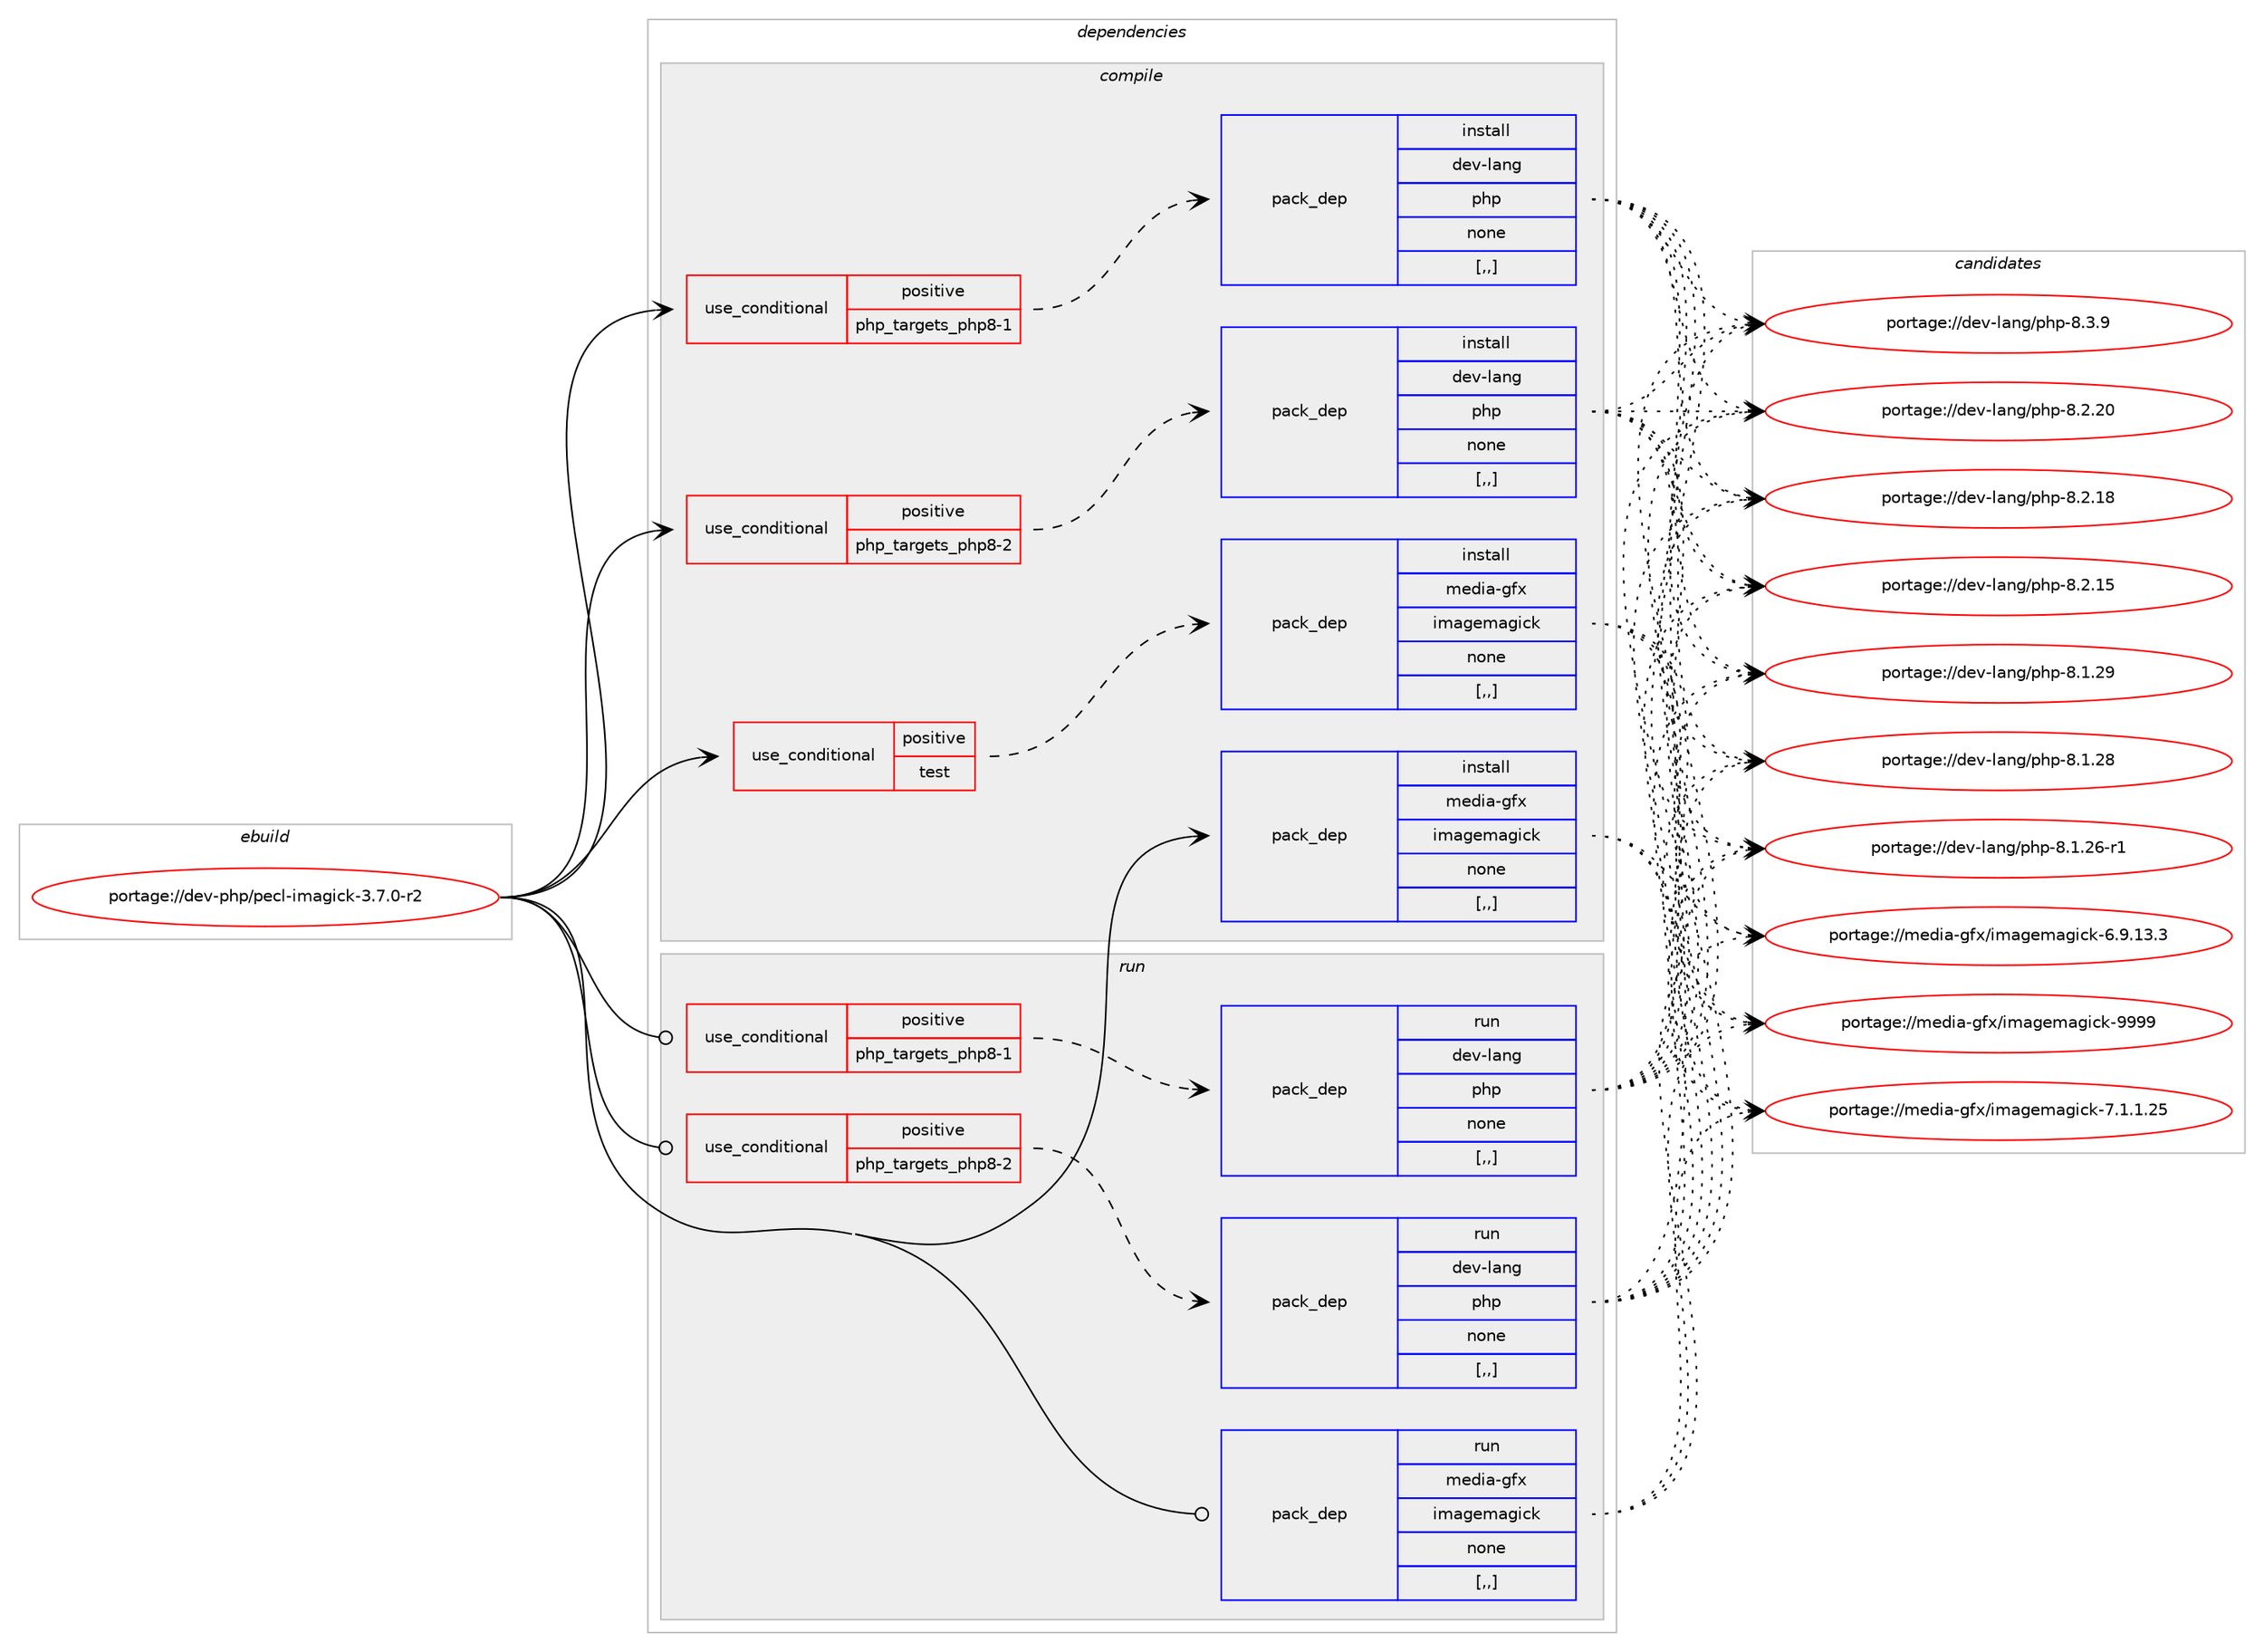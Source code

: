 digraph prolog {

# *************
# Graph options
# *************

newrank=true;
concentrate=true;
compound=true;
graph [rankdir=LR,fontname=Helvetica,fontsize=10,ranksep=1.5];#, ranksep=2.5, nodesep=0.2];
edge  [arrowhead=vee];
node  [fontname=Helvetica,fontsize=10];

# **********
# The ebuild
# **********

subgraph cluster_leftcol {
color=gray;
label=<<i>ebuild</i>>;
id [label="portage://dev-php/pecl-imagick-3.7.0-r2", color=red, width=4, href="../dev-php/pecl-imagick-3.7.0-r2.svg"];
}

# ****************
# The dependencies
# ****************

subgraph cluster_midcol {
color=gray;
label=<<i>dependencies</i>>;
subgraph cluster_compile {
fillcolor="#eeeeee";
style=filled;
label=<<i>compile</i>>;
subgraph cond30248 {
dependency140358 [label=<<TABLE BORDER="0" CELLBORDER="1" CELLSPACING="0" CELLPADDING="4"><TR><TD ROWSPAN="3" CELLPADDING="10">use_conditional</TD></TR><TR><TD>positive</TD></TR><TR><TD>php_targets_php8-1</TD></TR></TABLE>>, shape=none, color=red];
subgraph pack108875 {
dependency140359 [label=<<TABLE BORDER="0" CELLBORDER="1" CELLSPACING="0" CELLPADDING="4" WIDTH="220"><TR><TD ROWSPAN="6" CELLPADDING="30">pack_dep</TD></TR><TR><TD WIDTH="110">install</TD></TR><TR><TD>dev-lang</TD></TR><TR><TD>php</TD></TR><TR><TD>none</TD></TR><TR><TD>[,,]</TD></TR></TABLE>>, shape=none, color=blue];
}
dependency140358:e -> dependency140359:w [weight=20,style="dashed",arrowhead="vee"];
}
id:e -> dependency140358:w [weight=20,style="solid",arrowhead="vee"];
subgraph cond30249 {
dependency140360 [label=<<TABLE BORDER="0" CELLBORDER="1" CELLSPACING="0" CELLPADDING="4"><TR><TD ROWSPAN="3" CELLPADDING="10">use_conditional</TD></TR><TR><TD>positive</TD></TR><TR><TD>php_targets_php8-2</TD></TR></TABLE>>, shape=none, color=red];
subgraph pack108876 {
dependency140361 [label=<<TABLE BORDER="0" CELLBORDER="1" CELLSPACING="0" CELLPADDING="4" WIDTH="220"><TR><TD ROWSPAN="6" CELLPADDING="30">pack_dep</TD></TR><TR><TD WIDTH="110">install</TD></TR><TR><TD>dev-lang</TD></TR><TR><TD>php</TD></TR><TR><TD>none</TD></TR><TR><TD>[,,]</TD></TR></TABLE>>, shape=none, color=blue];
}
dependency140360:e -> dependency140361:w [weight=20,style="dashed",arrowhead="vee"];
}
id:e -> dependency140360:w [weight=20,style="solid",arrowhead="vee"];
subgraph cond30250 {
dependency140362 [label=<<TABLE BORDER="0" CELLBORDER="1" CELLSPACING="0" CELLPADDING="4"><TR><TD ROWSPAN="3" CELLPADDING="10">use_conditional</TD></TR><TR><TD>positive</TD></TR><TR><TD>test</TD></TR></TABLE>>, shape=none, color=red];
subgraph pack108877 {
dependency140363 [label=<<TABLE BORDER="0" CELLBORDER="1" CELLSPACING="0" CELLPADDING="4" WIDTH="220"><TR><TD ROWSPAN="6" CELLPADDING="30">pack_dep</TD></TR><TR><TD WIDTH="110">install</TD></TR><TR><TD>media-gfx</TD></TR><TR><TD>imagemagick</TD></TR><TR><TD>none</TD></TR><TR><TD>[,,]</TD></TR></TABLE>>, shape=none, color=blue];
}
dependency140362:e -> dependency140363:w [weight=20,style="dashed",arrowhead="vee"];
}
id:e -> dependency140362:w [weight=20,style="solid",arrowhead="vee"];
subgraph pack108878 {
dependency140364 [label=<<TABLE BORDER="0" CELLBORDER="1" CELLSPACING="0" CELLPADDING="4" WIDTH="220"><TR><TD ROWSPAN="6" CELLPADDING="30">pack_dep</TD></TR><TR><TD WIDTH="110">install</TD></TR><TR><TD>media-gfx</TD></TR><TR><TD>imagemagick</TD></TR><TR><TD>none</TD></TR><TR><TD>[,,]</TD></TR></TABLE>>, shape=none, color=blue];
}
id:e -> dependency140364:w [weight=20,style="solid",arrowhead="vee"];
}
subgraph cluster_compileandrun {
fillcolor="#eeeeee";
style=filled;
label=<<i>compile and run</i>>;
}
subgraph cluster_run {
fillcolor="#eeeeee";
style=filled;
label=<<i>run</i>>;
subgraph cond30251 {
dependency140365 [label=<<TABLE BORDER="0" CELLBORDER="1" CELLSPACING="0" CELLPADDING="4"><TR><TD ROWSPAN="3" CELLPADDING="10">use_conditional</TD></TR><TR><TD>positive</TD></TR><TR><TD>php_targets_php8-1</TD></TR></TABLE>>, shape=none, color=red];
subgraph pack108879 {
dependency140366 [label=<<TABLE BORDER="0" CELLBORDER="1" CELLSPACING="0" CELLPADDING="4" WIDTH="220"><TR><TD ROWSPAN="6" CELLPADDING="30">pack_dep</TD></TR><TR><TD WIDTH="110">run</TD></TR><TR><TD>dev-lang</TD></TR><TR><TD>php</TD></TR><TR><TD>none</TD></TR><TR><TD>[,,]</TD></TR></TABLE>>, shape=none, color=blue];
}
dependency140365:e -> dependency140366:w [weight=20,style="dashed",arrowhead="vee"];
}
id:e -> dependency140365:w [weight=20,style="solid",arrowhead="odot"];
subgraph cond30252 {
dependency140367 [label=<<TABLE BORDER="0" CELLBORDER="1" CELLSPACING="0" CELLPADDING="4"><TR><TD ROWSPAN="3" CELLPADDING="10">use_conditional</TD></TR><TR><TD>positive</TD></TR><TR><TD>php_targets_php8-2</TD></TR></TABLE>>, shape=none, color=red];
subgraph pack108880 {
dependency140368 [label=<<TABLE BORDER="0" CELLBORDER="1" CELLSPACING="0" CELLPADDING="4" WIDTH="220"><TR><TD ROWSPAN="6" CELLPADDING="30">pack_dep</TD></TR><TR><TD WIDTH="110">run</TD></TR><TR><TD>dev-lang</TD></TR><TR><TD>php</TD></TR><TR><TD>none</TD></TR><TR><TD>[,,]</TD></TR></TABLE>>, shape=none, color=blue];
}
dependency140367:e -> dependency140368:w [weight=20,style="dashed",arrowhead="vee"];
}
id:e -> dependency140367:w [weight=20,style="solid",arrowhead="odot"];
subgraph pack108881 {
dependency140369 [label=<<TABLE BORDER="0" CELLBORDER="1" CELLSPACING="0" CELLPADDING="4" WIDTH="220"><TR><TD ROWSPAN="6" CELLPADDING="30">pack_dep</TD></TR><TR><TD WIDTH="110">run</TD></TR><TR><TD>media-gfx</TD></TR><TR><TD>imagemagick</TD></TR><TR><TD>none</TD></TR><TR><TD>[,,]</TD></TR></TABLE>>, shape=none, color=blue];
}
id:e -> dependency140369:w [weight=20,style="solid",arrowhead="odot"];
}
}

# **************
# The candidates
# **************

subgraph cluster_choices {
rank=same;
color=gray;
label=<<i>candidates</i>>;

subgraph choice108875 {
color=black;
nodesep=1;
choice100101118451089711010347112104112455646514657 [label="portage://dev-lang/php-8.3.9", color=red, width=4,href="../dev-lang/php-8.3.9.svg"];
choice10010111845108971101034711210411245564650465048 [label="portage://dev-lang/php-8.2.20", color=red, width=4,href="../dev-lang/php-8.2.20.svg"];
choice10010111845108971101034711210411245564650464956 [label="portage://dev-lang/php-8.2.18", color=red, width=4,href="../dev-lang/php-8.2.18.svg"];
choice10010111845108971101034711210411245564650464953 [label="portage://dev-lang/php-8.2.15", color=red, width=4,href="../dev-lang/php-8.2.15.svg"];
choice10010111845108971101034711210411245564649465057 [label="portage://dev-lang/php-8.1.29", color=red, width=4,href="../dev-lang/php-8.1.29.svg"];
choice10010111845108971101034711210411245564649465056 [label="portage://dev-lang/php-8.1.28", color=red, width=4,href="../dev-lang/php-8.1.28.svg"];
choice100101118451089711010347112104112455646494650544511449 [label="portage://dev-lang/php-8.1.26-r1", color=red, width=4,href="../dev-lang/php-8.1.26-r1.svg"];
dependency140359:e -> choice100101118451089711010347112104112455646514657:w [style=dotted,weight="100"];
dependency140359:e -> choice10010111845108971101034711210411245564650465048:w [style=dotted,weight="100"];
dependency140359:e -> choice10010111845108971101034711210411245564650464956:w [style=dotted,weight="100"];
dependency140359:e -> choice10010111845108971101034711210411245564650464953:w [style=dotted,weight="100"];
dependency140359:e -> choice10010111845108971101034711210411245564649465057:w [style=dotted,weight="100"];
dependency140359:e -> choice10010111845108971101034711210411245564649465056:w [style=dotted,weight="100"];
dependency140359:e -> choice100101118451089711010347112104112455646494650544511449:w [style=dotted,weight="100"];
}
subgraph choice108876 {
color=black;
nodesep=1;
choice100101118451089711010347112104112455646514657 [label="portage://dev-lang/php-8.3.9", color=red, width=4,href="../dev-lang/php-8.3.9.svg"];
choice10010111845108971101034711210411245564650465048 [label="portage://dev-lang/php-8.2.20", color=red, width=4,href="../dev-lang/php-8.2.20.svg"];
choice10010111845108971101034711210411245564650464956 [label="portage://dev-lang/php-8.2.18", color=red, width=4,href="../dev-lang/php-8.2.18.svg"];
choice10010111845108971101034711210411245564650464953 [label="portage://dev-lang/php-8.2.15", color=red, width=4,href="../dev-lang/php-8.2.15.svg"];
choice10010111845108971101034711210411245564649465057 [label="portage://dev-lang/php-8.1.29", color=red, width=4,href="../dev-lang/php-8.1.29.svg"];
choice10010111845108971101034711210411245564649465056 [label="portage://dev-lang/php-8.1.28", color=red, width=4,href="../dev-lang/php-8.1.28.svg"];
choice100101118451089711010347112104112455646494650544511449 [label="portage://dev-lang/php-8.1.26-r1", color=red, width=4,href="../dev-lang/php-8.1.26-r1.svg"];
dependency140361:e -> choice100101118451089711010347112104112455646514657:w [style=dotted,weight="100"];
dependency140361:e -> choice10010111845108971101034711210411245564650465048:w [style=dotted,weight="100"];
dependency140361:e -> choice10010111845108971101034711210411245564650464956:w [style=dotted,weight="100"];
dependency140361:e -> choice10010111845108971101034711210411245564650464953:w [style=dotted,weight="100"];
dependency140361:e -> choice10010111845108971101034711210411245564649465057:w [style=dotted,weight="100"];
dependency140361:e -> choice10010111845108971101034711210411245564649465056:w [style=dotted,weight="100"];
dependency140361:e -> choice100101118451089711010347112104112455646494650544511449:w [style=dotted,weight="100"];
}
subgraph choice108877 {
color=black;
nodesep=1;
choice1091011001059745103102120471051099710310110997103105991074557575757 [label="portage://media-gfx/imagemagick-9999", color=red, width=4,href="../media-gfx/imagemagick-9999.svg"];
choice109101100105974510310212047105109971031011099710310599107455546494649465053 [label="portage://media-gfx/imagemagick-7.1.1.25", color=red, width=4,href="../media-gfx/imagemagick-7.1.1.25.svg"];
choice109101100105974510310212047105109971031011099710310599107455446574649514651 [label="portage://media-gfx/imagemagick-6.9.13.3", color=red, width=4,href="../media-gfx/imagemagick-6.9.13.3.svg"];
dependency140363:e -> choice1091011001059745103102120471051099710310110997103105991074557575757:w [style=dotted,weight="100"];
dependency140363:e -> choice109101100105974510310212047105109971031011099710310599107455546494649465053:w [style=dotted,weight="100"];
dependency140363:e -> choice109101100105974510310212047105109971031011099710310599107455446574649514651:w [style=dotted,weight="100"];
}
subgraph choice108878 {
color=black;
nodesep=1;
choice1091011001059745103102120471051099710310110997103105991074557575757 [label="portage://media-gfx/imagemagick-9999", color=red, width=4,href="../media-gfx/imagemagick-9999.svg"];
choice109101100105974510310212047105109971031011099710310599107455546494649465053 [label="portage://media-gfx/imagemagick-7.1.1.25", color=red, width=4,href="../media-gfx/imagemagick-7.1.1.25.svg"];
choice109101100105974510310212047105109971031011099710310599107455446574649514651 [label="portage://media-gfx/imagemagick-6.9.13.3", color=red, width=4,href="../media-gfx/imagemagick-6.9.13.3.svg"];
dependency140364:e -> choice1091011001059745103102120471051099710310110997103105991074557575757:w [style=dotted,weight="100"];
dependency140364:e -> choice109101100105974510310212047105109971031011099710310599107455546494649465053:w [style=dotted,weight="100"];
dependency140364:e -> choice109101100105974510310212047105109971031011099710310599107455446574649514651:w [style=dotted,weight="100"];
}
subgraph choice108879 {
color=black;
nodesep=1;
choice100101118451089711010347112104112455646514657 [label="portage://dev-lang/php-8.3.9", color=red, width=4,href="../dev-lang/php-8.3.9.svg"];
choice10010111845108971101034711210411245564650465048 [label="portage://dev-lang/php-8.2.20", color=red, width=4,href="../dev-lang/php-8.2.20.svg"];
choice10010111845108971101034711210411245564650464956 [label="portage://dev-lang/php-8.2.18", color=red, width=4,href="../dev-lang/php-8.2.18.svg"];
choice10010111845108971101034711210411245564650464953 [label="portage://dev-lang/php-8.2.15", color=red, width=4,href="../dev-lang/php-8.2.15.svg"];
choice10010111845108971101034711210411245564649465057 [label="portage://dev-lang/php-8.1.29", color=red, width=4,href="../dev-lang/php-8.1.29.svg"];
choice10010111845108971101034711210411245564649465056 [label="portage://dev-lang/php-8.1.28", color=red, width=4,href="../dev-lang/php-8.1.28.svg"];
choice100101118451089711010347112104112455646494650544511449 [label="portage://dev-lang/php-8.1.26-r1", color=red, width=4,href="../dev-lang/php-8.1.26-r1.svg"];
dependency140366:e -> choice100101118451089711010347112104112455646514657:w [style=dotted,weight="100"];
dependency140366:e -> choice10010111845108971101034711210411245564650465048:w [style=dotted,weight="100"];
dependency140366:e -> choice10010111845108971101034711210411245564650464956:w [style=dotted,weight="100"];
dependency140366:e -> choice10010111845108971101034711210411245564650464953:w [style=dotted,weight="100"];
dependency140366:e -> choice10010111845108971101034711210411245564649465057:w [style=dotted,weight="100"];
dependency140366:e -> choice10010111845108971101034711210411245564649465056:w [style=dotted,weight="100"];
dependency140366:e -> choice100101118451089711010347112104112455646494650544511449:w [style=dotted,weight="100"];
}
subgraph choice108880 {
color=black;
nodesep=1;
choice100101118451089711010347112104112455646514657 [label="portage://dev-lang/php-8.3.9", color=red, width=4,href="../dev-lang/php-8.3.9.svg"];
choice10010111845108971101034711210411245564650465048 [label="portage://dev-lang/php-8.2.20", color=red, width=4,href="../dev-lang/php-8.2.20.svg"];
choice10010111845108971101034711210411245564650464956 [label="portage://dev-lang/php-8.2.18", color=red, width=4,href="../dev-lang/php-8.2.18.svg"];
choice10010111845108971101034711210411245564650464953 [label="portage://dev-lang/php-8.2.15", color=red, width=4,href="../dev-lang/php-8.2.15.svg"];
choice10010111845108971101034711210411245564649465057 [label="portage://dev-lang/php-8.1.29", color=red, width=4,href="../dev-lang/php-8.1.29.svg"];
choice10010111845108971101034711210411245564649465056 [label="portage://dev-lang/php-8.1.28", color=red, width=4,href="../dev-lang/php-8.1.28.svg"];
choice100101118451089711010347112104112455646494650544511449 [label="portage://dev-lang/php-8.1.26-r1", color=red, width=4,href="../dev-lang/php-8.1.26-r1.svg"];
dependency140368:e -> choice100101118451089711010347112104112455646514657:w [style=dotted,weight="100"];
dependency140368:e -> choice10010111845108971101034711210411245564650465048:w [style=dotted,weight="100"];
dependency140368:e -> choice10010111845108971101034711210411245564650464956:w [style=dotted,weight="100"];
dependency140368:e -> choice10010111845108971101034711210411245564650464953:w [style=dotted,weight="100"];
dependency140368:e -> choice10010111845108971101034711210411245564649465057:w [style=dotted,weight="100"];
dependency140368:e -> choice10010111845108971101034711210411245564649465056:w [style=dotted,weight="100"];
dependency140368:e -> choice100101118451089711010347112104112455646494650544511449:w [style=dotted,weight="100"];
}
subgraph choice108881 {
color=black;
nodesep=1;
choice1091011001059745103102120471051099710310110997103105991074557575757 [label="portage://media-gfx/imagemagick-9999", color=red, width=4,href="../media-gfx/imagemagick-9999.svg"];
choice109101100105974510310212047105109971031011099710310599107455546494649465053 [label="portage://media-gfx/imagemagick-7.1.1.25", color=red, width=4,href="../media-gfx/imagemagick-7.1.1.25.svg"];
choice109101100105974510310212047105109971031011099710310599107455446574649514651 [label="portage://media-gfx/imagemagick-6.9.13.3", color=red, width=4,href="../media-gfx/imagemagick-6.9.13.3.svg"];
dependency140369:e -> choice1091011001059745103102120471051099710310110997103105991074557575757:w [style=dotted,weight="100"];
dependency140369:e -> choice109101100105974510310212047105109971031011099710310599107455546494649465053:w [style=dotted,weight="100"];
dependency140369:e -> choice109101100105974510310212047105109971031011099710310599107455446574649514651:w [style=dotted,weight="100"];
}
}

}
